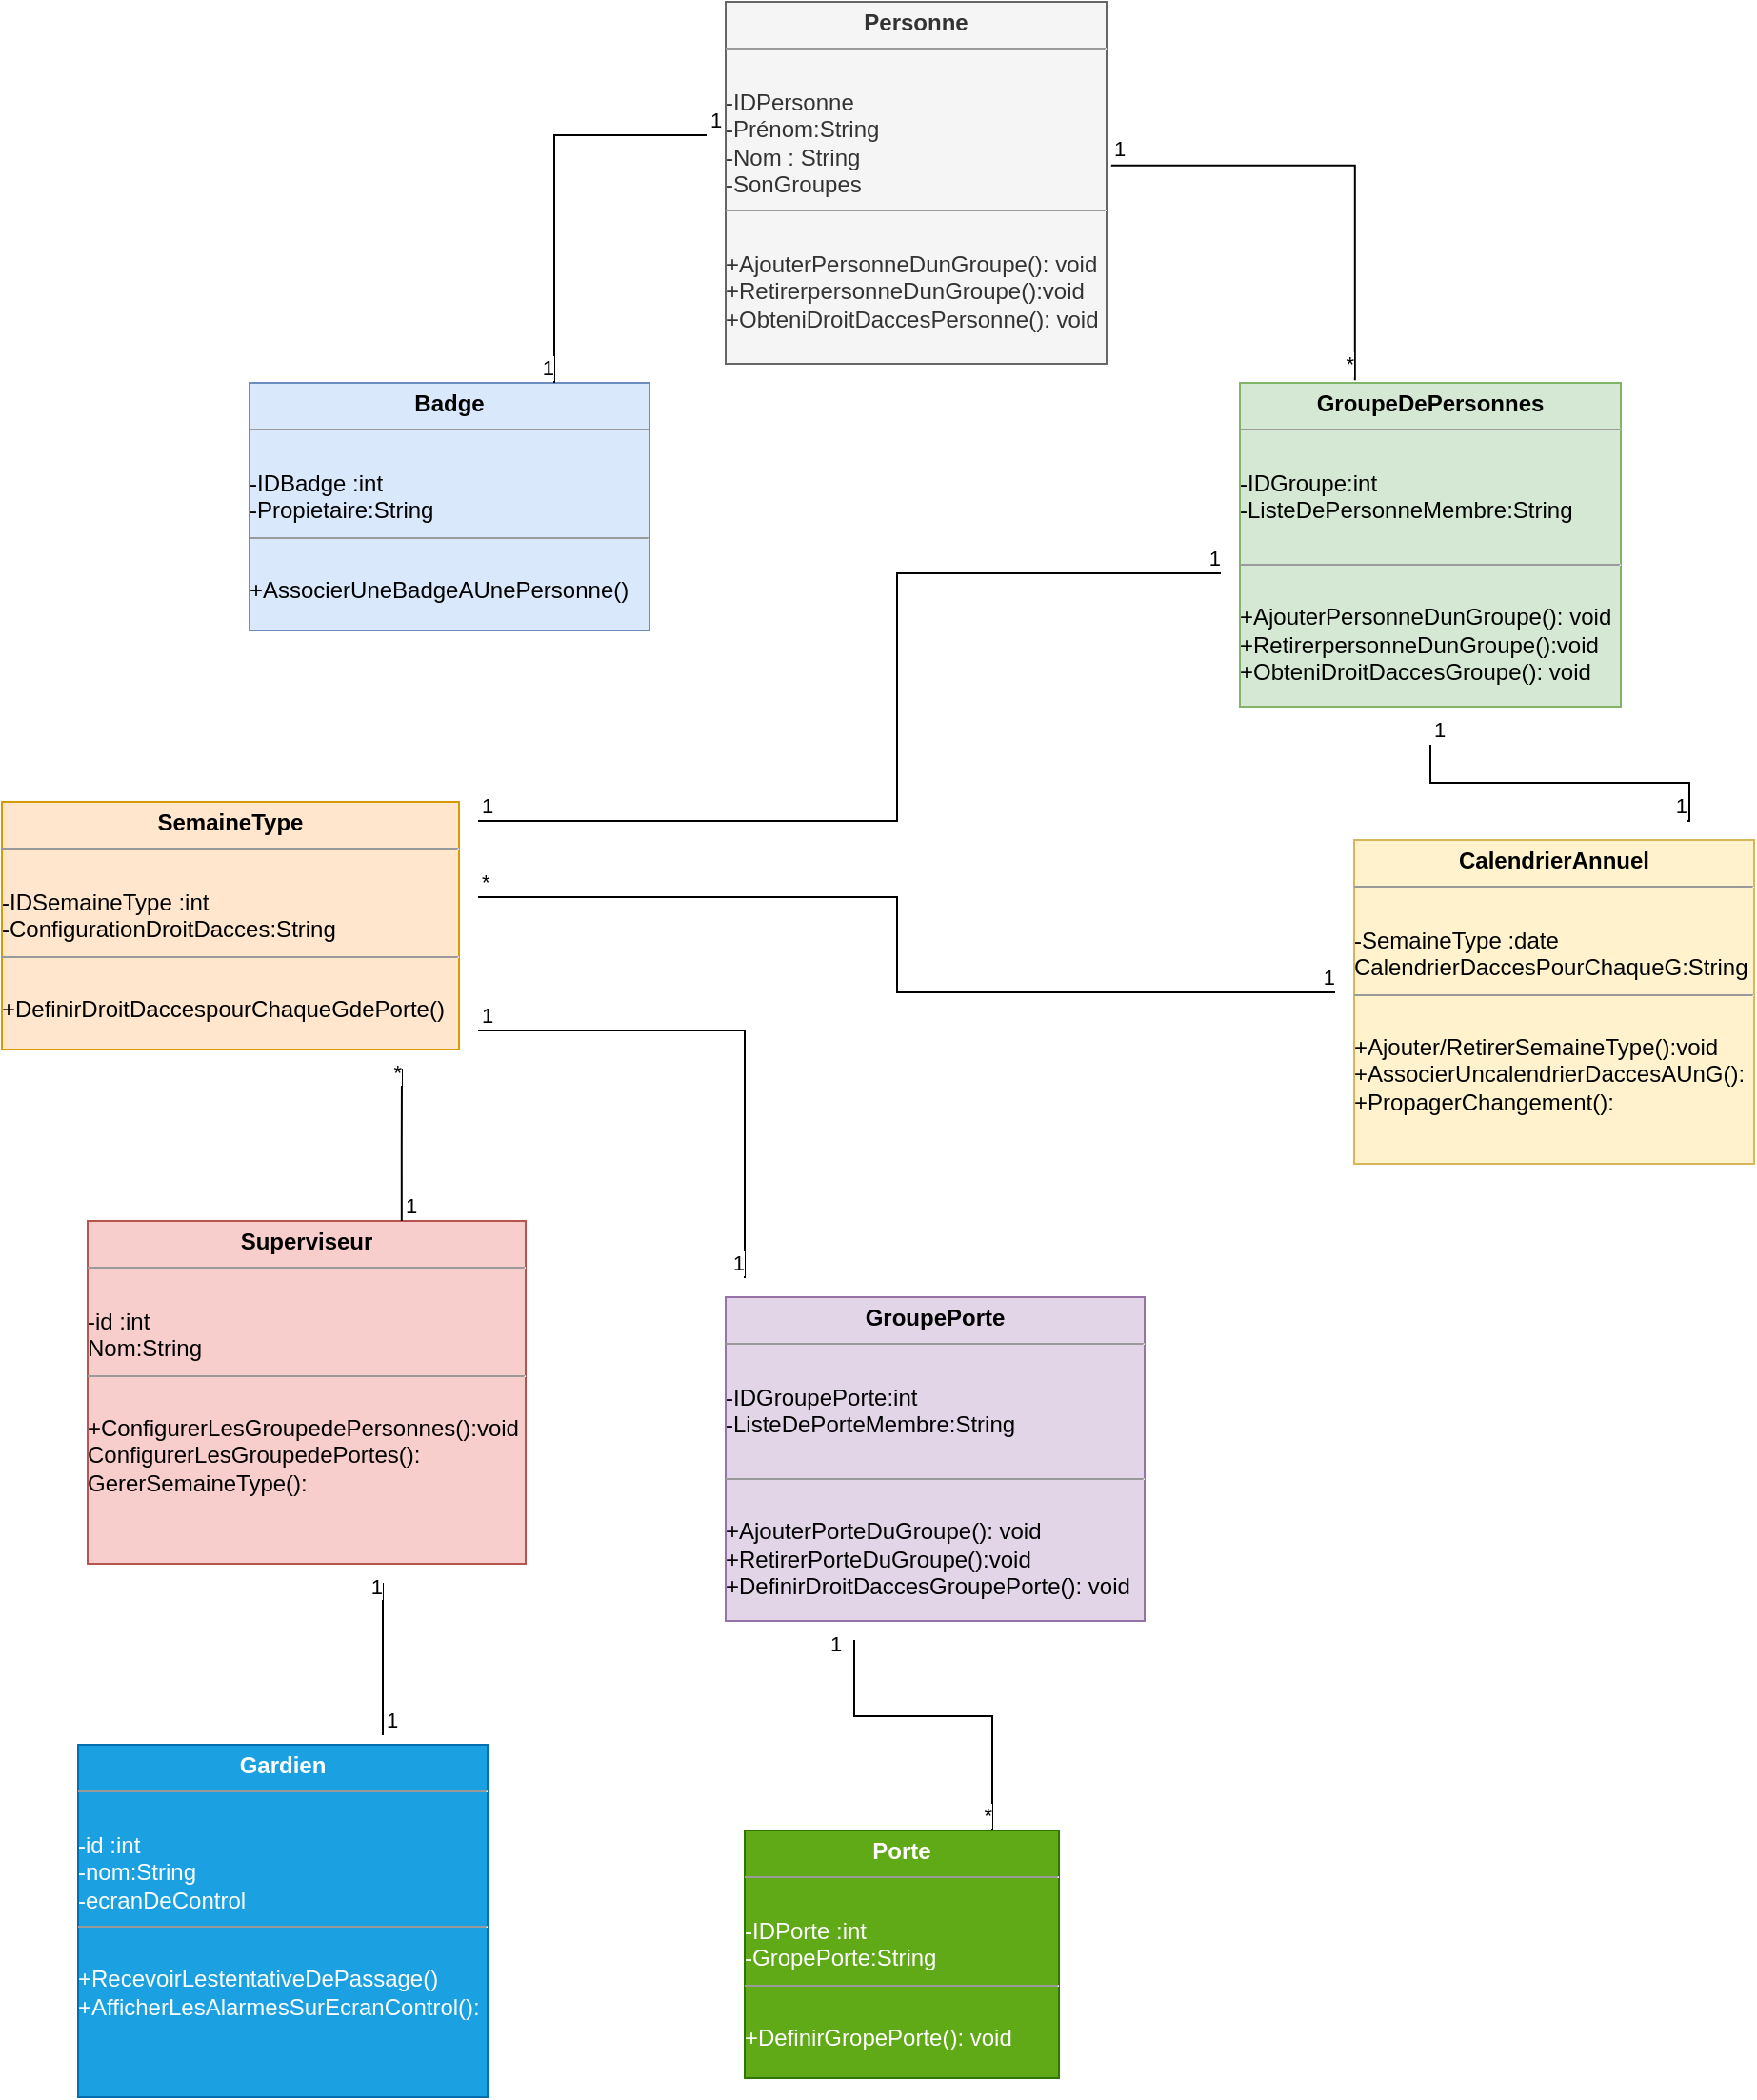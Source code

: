 <mxfile version="21.7.2" type="github">
  <diagram name="Page-1" id="p06Nskeuj_fNzVhQiGaa">
    <mxGraphModel dx="1886" dy="382" grid="1" gridSize="10" guides="1" tooltips="1" connect="1" arrows="1" fold="1" page="1" pageScale="1" pageWidth="827" pageHeight="1169" math="0" shadow="0">
      <root>
        <mxCell id="0" />
        <mxCell id="1" parent="0" />
        <mxCell id="KpmXECyhZIi6u8O-qsFD-2" value="&lt;p style=&quot;margin:0px;margin-top:4px;text-align:center;&quot;&gt;&lt;b&gt;Personne&lt;/b&gt;&lt;/p&gt;&lt;hr size=&quot;1&quot;&gt;&lt;p style=&quot;margin:0px;margin-left:4px;&quot;&gt;&lt;br&gt;&lt;/p&gt;-IDPersonne&lt;br&gt;-Prénom:String&lt;br&gt;-Nom : String&lt;br&gt;-SonGroupes&lt;br&gt;&lt;hr size=&quot;1&quot;&gt;&lt;p style=&quot;margin:0px;margin-left:4px;&quot;&gt;&amp;nbsp;&lt;/p&gt;+AjouterPersonneDunGroupe(): void&lt;br&gt;+RetirerpersonneDunGroupe():void&lt;br&gt;+ObteniDroitDaccesPersonne(): void&lt;span style=&quot;background-color: initial;&quot;&gt;&lt;br&gt;&lt;/span&gt;" style="verticalAlign=top;align=left;overflow=fill;fontSize=12;fontFamily=Helvetica;html=1;whiteSpace=wrap;fillColor=#f5f5f5;fontColor=#333333;strokeColor=#666666;" vertex="1" parent="1">
          <mxGeometry x="250" width="200" height="190" as="geometry" />
        </mxCell>
        <mxCell id="KpmXECyhZIi6u8O-qsFD-3" value="&lt;p style=&quot;margin:0px;margin-top:4px;text-align:center;&quot;&gt;&lt;b&gt;Badge&lt;/b&gt;&lt;/p&gt;&lt;hr size=&quot;1&quot;&gt;&lt;p style=&quot;margin:0px;margin-left:4px;&quot;&gt;&lt;br&gt;&lt;/p&gt;-IDBadge :int&lt;br&gt;-Propietaire:String&lt;br&gt;&lt;hr size=&quot;1&quot;&gt;&lt;p style=&quot;margin:0px;margin-left:4px;&quot;&gt;&amp;nbsp;&lt;/p&gt;+AssocierUneBadgeAUnePersonne()&lt;span style=&quot;background-color: initial;&quot;&gt;&lt;br&gt;&lt;/span&gt;" style="verticalAlign=top;align=left;overflow=fill;fontSize=12;fontFamily=Helvetica;html=1;whiteSpace=wrap;fillColor=#dae8fc;strokeColor=#6c8ebf;" vertex="1" parent="1">
          <mxGeometry y="200" width="210" height="130" as="geometry" />
        </mxCell>
        <mxCell id="KpmXECyhZIi6u8O-qsFD-4" value="&lt;p style=&quot;margin:0px;margin-top:4px;text-align:center;&quot;&gt;&lt;b&gt;GroupeDePersonnes&lt;/b&gt;&lt;br&gt;&lt;/p&gt;&lt;hr size=&quot;1&quot;&gt;&lt;p style=&quot;margin:0px;margin-left:4px;&quot;&gt;&lt;br&gt;&lt;/p&gt;-IDGroupe:int&lt;br&gt;-ListeDePersonneMembre:String&lt;br&gt;&lt;br&gt;&lt;hr size=&quot;1&quot;&gt;&lt;p style=&quot;margin:0px;margin-left:4px;&quot;&gt;&amp;nbsp;&lt;/p&gt;+AjouterPersonneDunGroupe(): void&lt;br&gt;+RetirerpersonneDunGroupe():void&lt;br&gt;+ObteniDroitDaccesGroupe(): void&lt;span style=&quot;background-color: initial;&quot;&gt;&lt;br&gt;&lt;/span&gt;" style="verticalAlign=top;align=left;overflow=fill;fontSize=12;fontFamily=Helvetica;html=1;whiteSpace=wrap;fillColor=#d5e8d4;strokeColor=#82b366;" vertex="1" parent="1">
          <mxGeometry x="520" y="200" width="200" height="170" as="geometry" />
        </mxCell>
        <mxCell id="KpmXECyhZIi6u8O-qsFD-5" value="&lt;p style=&quot;margin:0px;margin-top:4px;text-align:center;&quot;&gt;&lt;b&gt;Porte&lt;/b&gt;&lt;/p&gt;&lt;hr size=&quot;1&quot;&gt;&lt;p style=&quot;margin:0px;margin-left:4px;&quot;&gt;&lt;br&gt;&lt;/p&gt;-IDPorte :int&lt;br&gt;-GropePorte:String&lt;br&gt;&lt;hr size=&quot;1&quot;&gt;&lt;p style=&quot;margin:0px;margin-left:4px;&quot;&gt;&amp;nbsp;&lt;/p&gt;+DefinirGropePorte(): void&lt;span style=&quot;background-color: initial;&quot;&gt;&lt;br&gt;&lt;/span&gt;" style="verticalAlign=top;align=left;overflow=fill;fontSize=12;fontFamily=Helvetica;html=1;whiteSpace=wrap;fillColor=#60a917;fontColor=#ffffff;strokeColor=#2D7600;" vertex="1" parent="1">
          <mxGeometry x="260" y="960" width="165" height="130" as="geometry" />
        </mxCell>
        <mxCell id="KpmXECyhZIi6u8O-qsFD-6" value="&lt;p style=&quot;margin:0px;margin-top:4px;text-align:center;&quot;&gt;&lt;b&gt;GroupePorte&lt;/b&gt;&lt;br&gt;&lt;/p&gt;&lt;hr size=&quot;1&quot;&gt;&lt;p style=&quot;margin:0px;margin-left:4px;&quot;&gt;&lt;br&gt;&lt;/p&gt;-IDGroupePorte:int&lt;br&gt;-ListeDePorteMembre:String&lt;br&gt;&lt;br&gt;&lt;hr size=&quot;1&quot;&gt;&lt;p style=&quot;margin:0px;margin-left:4px;&quot;&gt;&amp;nbsp;&lt;/p&gt;+AjouterPorteDuGroupe(): void&lt;br&gt;+RetirerPorteDuGroupe():void&lt;br&gt;+DefinirDroitDaccesGroupePorte(): void&lt;span style=&quot;background-color: initial;&quot;&gt;&lt;br&gt;&lt;/span&gt;" style="verticalAlign=top;align=left;overflow=fill;fontSize=12;fontFamily=Helvetica;html=1;whiteSpace=wrap;fillColor=#e1d5e7;strokeColor=#9673a6;" vertex="1" parent="1">
          <mxGeometry x="250" y="680" width="220" height="170" as="geometry" />
        </mxCell>
        <mxCell id="KpmXECyhZIi6u8O-qsFD-7" value="&lt;p style=&quot;margin:0px;margin-top:4px;text-align:center;&quot;&gt;&lt;b&gt;CalendrierAnnuel&lt;/b&gt;&lt;/p&gt;&lt;hr size=&quot;1&quot;&gt;&lt;p style=&quot;margin:0px;margin-left:4px;&quot;&gt;&lt;br&gt;&lt;/p&gt;-SemaineType :date&lt;br&gt;CalendrierDaccesPourChaqueG:String&lt;br&gt;&lt;hr size=&quot;1&quot;&gt;&lt;p style=&quot;margin:0px;margin-left:4px;&quot;&gt;&amp;nbsp;&lt;/p&gt;+Ajouter/RetirerSemaineType():void&lt;br&gt;&lt;span style=&quot;background-color: initial;&quot;&gt;+AssocierUncalendrierDaccesAUnG():&lt;br&gt;+PropagerChangement():&lt;br&gt;&lt;/span&gt;" style="verticalAlign=top;align=left;overflow=fill;fontSize=12;fontFamily=Helvetica;html=1;whiteSpace=wrap;fillColor=#fff2cc;strokeColor=#d6b656;" vertex="1" parent="1">
          <mxGeometry x="580" y="440" width="210" height="170" as="geometry" />
        </mxCell>
        <mxCell id="KpmXECyhZIi6u8O-qsFD-8" value="&lt;p style=&quot;margin:0px;margin-top:4px;text-align:center;&quot;&gt;&lt;b&gt;SemaineType&lt;/b&gt;&lt;/p&gt;&lt;hr size=&quot;1&quot;&gt;&lt;p style=&quot;margin:0px;margin-left:4px;&quot;&gt;&lt;br&gt;&lt;/p&gt;-IDSemaineType :int&lt;br&gt;-ConfigurationDroitDacces:String&lt;br&gt;&lt;hr size=&quot;1&quot;&gt;&lt;p style=&quot;margin:0px;margin-left:4px;&quot;&gt;&amp;nbsp;&lt;/p&gt;+DefinirDroitDaccespourChaqueGdePorte()&lt;span style=&quot;background-color: initial;&quot;&gt;&lt;br&gt;&lt;/span&gt;" style="verticalAlign=top;align=left;overflow=fill;fontSize=12;fontFamily=Helvetica;html=1;whiteSpace=wrap;fillColor=#ffe6cc;strokeColor=#d79b00;" vertex="1" parent="1">
          <mxGeometry x="-130" y="420" width="240" height="130" as="geometry" />
        </mxCell>
        <mxCell id="KpmXECyhZIi6u8O-qsFD-9" value="&lt;p style=&quot;margin:0px;margin-top:4px;text-align:center;&quot;&gt;&lt;b&gt;Superviseur&lt;/b&gt;&lt;/p&gt;&lt;hr size=&quot;1&quot;&gt;&lt;p style=&quot;margin:0px;margin-left:4px;&quot;&gt;&lt;br&gt;&lt;/p&gt;-id :int&lt;br&gt;Nom:String&lt;br&gt;&lt;hr size=&quot;1&quot;&gt;&lt;p style=&quot;margin:0px;margin-left:4px;&quot;&gt;&amp;nbsp;&lt;/p&gt;+ConfigurerLesGroupedePersonnes():void&lt;br&gt;ConfigurerLesGroupedePortes():&lt;br&gt;&lt;span style=&quot;background-color: initial;&quot;&gt;GererSemaineType():&lt;br&gt;&lt;/span&gt;" style="verticalAlign=top;align=left;overflow=fill;fontSize=12;fontFamily=Helvetica;html=1;whiteSpace=wrap;fillColor=#f8cecc;strokeColor=#b85450;" vertex="1" parent="1">
          <mxGeometry x="-85" y="640" width="230" height="180" as="geometry" />
        </mxCell>
        <mxCell id="KpmXECyhZIi6u8O-qsFD-10" value="&lt;p style=&quot;margin:0px;margin-top:4px;text-align:center;&quot;&gt;&lt;b&gt;Gardien&lt;/b&gt;&lt;/p&gt;&lt;hr size=&quot;1&quot;&gt;&lt;p style=&quot;margin:0px;margin-left:4px;&quot;&gt;&lt;br&gt;&lt;/p&gt;-id :int&lt;br&gt;-nom:String&lt;br&gt;-ecranDeControl&lt;br&gt;&lt;hr size=&quot;1&quot;&gt;&lt;p style=&quot;margin:0px;margin-left:4px;&quot;&gt;&amp;nbsp;&lt;/p&gt;+RecevoirLestentativeDePassage()&lt;br&gt;+AfficherLesAlarmesSurEcranControl():&lt;span style=&quot;background-color: initial;&quot;&gt;&lt;br&gt;&lt;/span&gt;" style="verticalAlign=top;align=left;overflow=fill;fontSize=12;fontFamily=Helvetica;html=1;whiteSpace=wrap;fillColor=#1ba1e2;fontColor=#ffffff;strokeColor=#006EAF;" vertex="1" parent="1">
          <mxGeometry x="-90" y="915" width="215" height="185" as="geometry" />
        </mxCell>
        <mxCell id="KpmXECyhZIi6u8O-qsFD-11" value="" style="endArrow=none;html=1;edgeStyle=orthogonalEdgeStyle;rounded=0;exitX=1.012;exitY=0.452;exitDx=0;exitDy=0;exitPerimeter=0;entryX=0.302;entryY=-0.008;entryDx=0;entryDy=0;entryPerimeter=0;" edge="1" parent="1" source="KpmXECyhZIi6u8O-qsFD-2" target="KpmXECyhZIi6u8O-qsFD-4">
          <mxGeometry relative="1" as="geometry">
            <mxPoint x="510" y="160" as="sourcePoint" />
            <mxPoint x="580" y="190" as="targetPoint" />
            <Array as="points">
              <mxPoint x="580" y="86" />
            </Array>
          </mxGeometry>
        </mxCell>
        <mxCell id="KpmXECyhZIi6u8O-qsFD-12" value="1" style="edgeLabel;resizable=0;html=1;align=left;verticalAlign=bottom;" connectable="0" vertex="1" parent="KpmXECyhZIi6u8O-qsFD-11">
          <mxGeometry x="-1" relative="1" as="geometry" />
        </mxCell>
        <mxCell id="KpmXECyhZIi6u8O-qsFD-13" value="*" style="edgeLabel;resizable=0;html=1;align=right;verticalAlign=bottom;" connectable="0" vertex="1" parent="KpmXECyhZIi6u8O-qsFD-11">
          <mxGeometry x="1" relative="1" as="geometry" />
        </mxCell>
        <mxCell id="KpmXECyhZIi6u8O-qsFD-14" value="" style="endArrow=none;html=1;edgeStyle=orthogonalEdgeStyle;rounded=0;" edge="1" parent="1">
          <mxGeometry relative="1" as="geometry">
            <mxPoint x="240" y="70" as="sourcePoint" />
            <mxPoint x="160" y="200" as="targetPoint" />
            <Array as="points">
              <mxPoint x="160" y="70" />
            </Array>
          </mxGeometry>
        </mxCell>
        <mxCell id="KpmXECyhZIi6u8O-qsFD-15" value="1" style="edgeLabel;resizable=0;html=1;align=left;verticalAlign=bottom;" connectable="0" vertex="1" parent="KpmXECyhZIi6u8O-qsFD-14">
          <mxGeometry x="-1" relative="1" as="geometry" />
        </mxCell>
        <mxCell id="KpmXECyhZIi6u8O-qsFD-16" value="1" style="edgeLabel;resizable=0;html=1;align=right;verticalAlign=bottom;" connectable="0" vertex="1" parent="KpmXECyhZIi6u8O-qsFD-14">
          <mxGeometry x="1" relative="1" as="geometry" />
        </mxCell>
        <mxCell id="KpmXECyhZIi6u8O-qsFD-17" value="" style="endArrow=none;html=1;edgeStyle=orthogonalEdgeStyle;rounded=0;" edge="1" parent="1">
          <mxGeometry relative="1" as="geometry">
            <mxPoint x="620" y="390" as="sourcePoint" />
            <mxPoint x="755" y="430" as="targetPoint" />
            <Array as="points">
              <mxPoint x="620" y="410" />
              <mxPoint x="756" y="410" />
            </Array>
          </mxGeometry>
        </mxCell>
        <mxCell id="KpmXECyhZIi6u8O-qsFD-18" value="1" style="edgeLabel;resizable=0;html=1;align=left;verticalAlign=bottom;" connectable="0" vertex="1" parent="KpmXECyhZIi6u8O-qsFD-17">
          <mxGeometry x="-1" relative="1" as="geometry" />
        </mxCell>
        <mxCell id="KpmXECyhZIi6u8O-qsFD-19" value="1" style="edgeLabel;resizable=0;html=1;align=right;verticalAlign=bottom;" connectable="0" vertex="1" parent="KpmXECyhZIi6u8O-qsFD-17">
          <mxGeometry x="1" relative="1" as="geometry" />
        </mxCell>
        <mxCell id="KpmXECyhZIi6u8O-qsFD-20" value="" style="endArrow=none;html=1;edgeStyle=orthogonalEdgeStyle;rounded=0;" edge="1" parent="1">
          <mxGeometry relative="1" as="geometry">
            <mxPoint x="317.5" y="860" as="sourcePoint" />
            <mxPoint x="390" y="960" as="targetPoint" />
            <Array as="points">
              <mxPoint x="317.5" y="870" />
              <mxPoint x="317.5" y="900" />
              <mxPoint x="382.5" y="900" />
            </Array>
          </mxGeometry>
        </mxCell>
        <mxCell id="KpmXECyhZIi6u8O-qsFD-21" value="1" style="edgeLabel;resizable=0;html=1;align=left;verticalAlign=bottom;" connectable="0" vertex="1" parent="KpmXECyhZIi6u8O-qsFD-20">
          <mxGeometry x="-1" relative="1" as="geometry">
            <mxPoint x="-15" y="10" as="offset" />
          </mxGeometry>
        </mxCell>
        <mxCell id="KpmXECyhZIi6u8O-qsFD-22" value="*" style="edgeLabel;resizable=0;html=1;align=right;verticalAlign=bottom;" connectable="0" vertex="1" parent="KpmXECyhZIi6u8O-qsFD-20">
          <mxGeometry x="1" relative="1" as="geometry" />
        </mxCell>
        <mxCell id="KpmXECyhZIi6u8O-qsFD-23" value="" style="endArrow=none;html=1;edgeStyle=orthogonalEdgeStyle;rounded=0;" edge="1" parent="1">
          <mxGeometry relative="1" as="geometry">
            <mxPoint x="120" y="540" as="sourcePoint" />
            <mxPoint x="260" y="670" as="targetPoint" />
            <Array as="points">
              <mxPoint x="260" y="540" />
              <mxPoint x="260" y="670" />
            </Array>
          </mxGeometry>
        </mxCell>
        <mxCell id="KpmXECyhZIi6u8O-qsFD-24" value="1" style="edgeLabel;resizable=0;html=1;align=left;verticalAlign=bottom;" connectable="0" vertex="1" parent="KpmXECyhZIi6u8O-qsFD-23">
          <mxGeometry x="-1" relative="1" as="geometry" />
        </mxCell>
        <mxCell id="KpmXECyhZIi6u8O-qsFD-25" value="1" style="edgeLabel;resizable=0;html=1;align=right;verticalAlign=bottom;" connectable="0" vertex="1" parent="KpmXECyhZIi6u8O-qsFD-23">
          <mxGeometry x="1" relative="1" as="geometry" />
        </mxCell>
        <mxCell id="KpmXECyhZIi6u8O-qsFD-26" value="" style="endArrow=none;html=1;edgeStyle=orthogonalEdgeStyle;rounded=0;" edge="1" parent="1">
          <mxGeometry relative="1" as="geometry">
            <mxPoint x="120" y="470" as="sourcePoint" />
            <mxPoint x="570" y="520" as="targetPoint" />
            <Array as="points">
              <mxPoint x="340" y="470" />
              <mxPoint x="340" y="520" />
            </Array>
          </mxGeometry>
        </mxCell>
        <mxCell id="KpmXECyhZIi6u8O-qsFD-27" value="*" style="edgeLabel;resizable=0;html=1;align=left;verticalAlign=bottom;" connectable="0" vertex="1" parent="KpmXECyhZIi6u8O-qsFD-26">
          <mxGeometry x="-1" relative="1" as="geometry" />
        </mxCell>
        <mxCell id="KpmXECyhZIi6u8O-qsFD-28" value="1" style="edgeLabel;resizable=0;html=1;align=right;verticalAlign=bottom;" connectable="0" vertex="1" parent="KpmXECyhZIi6u8O-qsFD-26">
          <mxGeometry x="1" relative="1" as="geometry" />
        </mxCell>
        <mxCell id="KpmXECyhZIi6u8O-qsFD-29" value="" style="endArrow=none;html=1;edgeStyle=orthogonalEdgeStyle;rounded=0;" edge="1" parent="1">
          <mxGeometry relative="1" as="geometry">
            <mxPoint x="120" y="430" as="sourcePoint" />
            <mxPoint x="510" y="300" as="targetPoint" />
            <Array as="points">
              <mxPoint x="340" y="430" />
              <mxPoint x="340" y="300" />
            </Array>
          </mxGeometry>
        </mxCell>
        <mxCell id="KpmXECyhZIi6u8O-qsFD-30" value="1" style="edgeLabel;resizable=0;html=1;align=left;verticalAlign=bottom;" connectable="0" vertex="1" parent="KpmXECyhZIi6u8O-qsFD-29">
          <mxGeometry x="-1" relative="1" as="geometry" />
        </mxCell>
        <mxCell id="KpmXECyhZIi6u8O-qsFD-31" value="1" style="edgeLabel;resizable=0;html=1;align=right;verticalAlign=bottom;" connectable="0" vertex="1" parent="KpmXECyhZIi6u8O-qsFD-29">
          <mxGeometry x="1" relative="1" as="geometry" />
        </mxCell>
        <mxCell id="KpmXECyhZIi6u8O-qsFD-32" value="" style="endArrow=none;html=1;edgeStyle=orthogonalEdgeStyle;rounded=0;exitX=0.717;exitY=0;exitDx=0;exitDy=0;exitPerimeter=0;" edge="1" parent="1" source="KpmXECyhZIi6u8O-qsFD-9">
          <mxGeometry relative="1" as="geometry">
            <mxPoint x="80" y="630" as="sourcePoint" />
            <mxPoint x="80" y="560" as="targetPoint" />
          </mxGeometry>
        </mxCell>
        <mxCell id="KpmXECyhZIi6u8O-qsFD-33" value="1" style="edgeLabel;resizable=0;html=1;align=left;verticalAlign=bottom;" connectable="0" vertex="1" parent="KpmXECyhZIi6u8O-qsFD-32">
          <mxGeometry x="-1" relative="1" as="geometry" />
        </mxCell>
        <mxCell id="KpmXECyhZIi6u8O-qsFD-34" value="*" style="edgeLabel;resizable=0;html=1;align=right;verticalAlign=bottom;" connectable="0" vertex="1" parent="KpmXECyhZIi6u8O-qsFD-32">
          <mxGeometry x="1" relative="1" as="geometry">
            <mxPoint y="10" as="offset" />
          </mxGeometry>
        </mxCell>
        <mxCell id="KpmXECyhZIi6u8O-qsFD-35" value="" style="endArrow=none;html=1;edgeStyle=orthogonalEdgeStyle;rounded=0;exitX=0.717;exitY=0;exitDx=0;exitDy=0;exitPerimeter=0;" edge="1" parent="1">
          <mxGeometry relative="1" as="geometry">
            <mxPoint x="70" y="910" as="sourcePoint" />
            <mxPoint x="70" y="830" as="targetPoint" />
          </mxGeometry>
        </mxCell>
        <mxCell id="KpmXECyhZIi6u8O-qsFD-36" value="1" style="edgeLabel;resizable=0;html=1;align=left;verticalAlign=bottom;" connectable="0" vertex="1" parent="KpmXECyhZIi6u8O-qsFD-35">
          <mxGeometry x="-1" relative="1" as="geometry" />
        </mxCell>
        <mxCell id="KpmXECyhZIi6u8O-qsFD-37" value="1" style="edgeLabel;resizable=0;html=1;align=right;verticalAlign=bottom;" connectable="0" vertex="1" parent="KpmXECyhZIi6u8O-qsFD-35">
          <mxGeometry x="1" relative="1" as="geometry">
            <mxPoint y="10" as="offset" />
          </mxGeometry>
        </mxCell>
      </root>
    </mxGraphModel>
  </diagram>
</mxfile>
